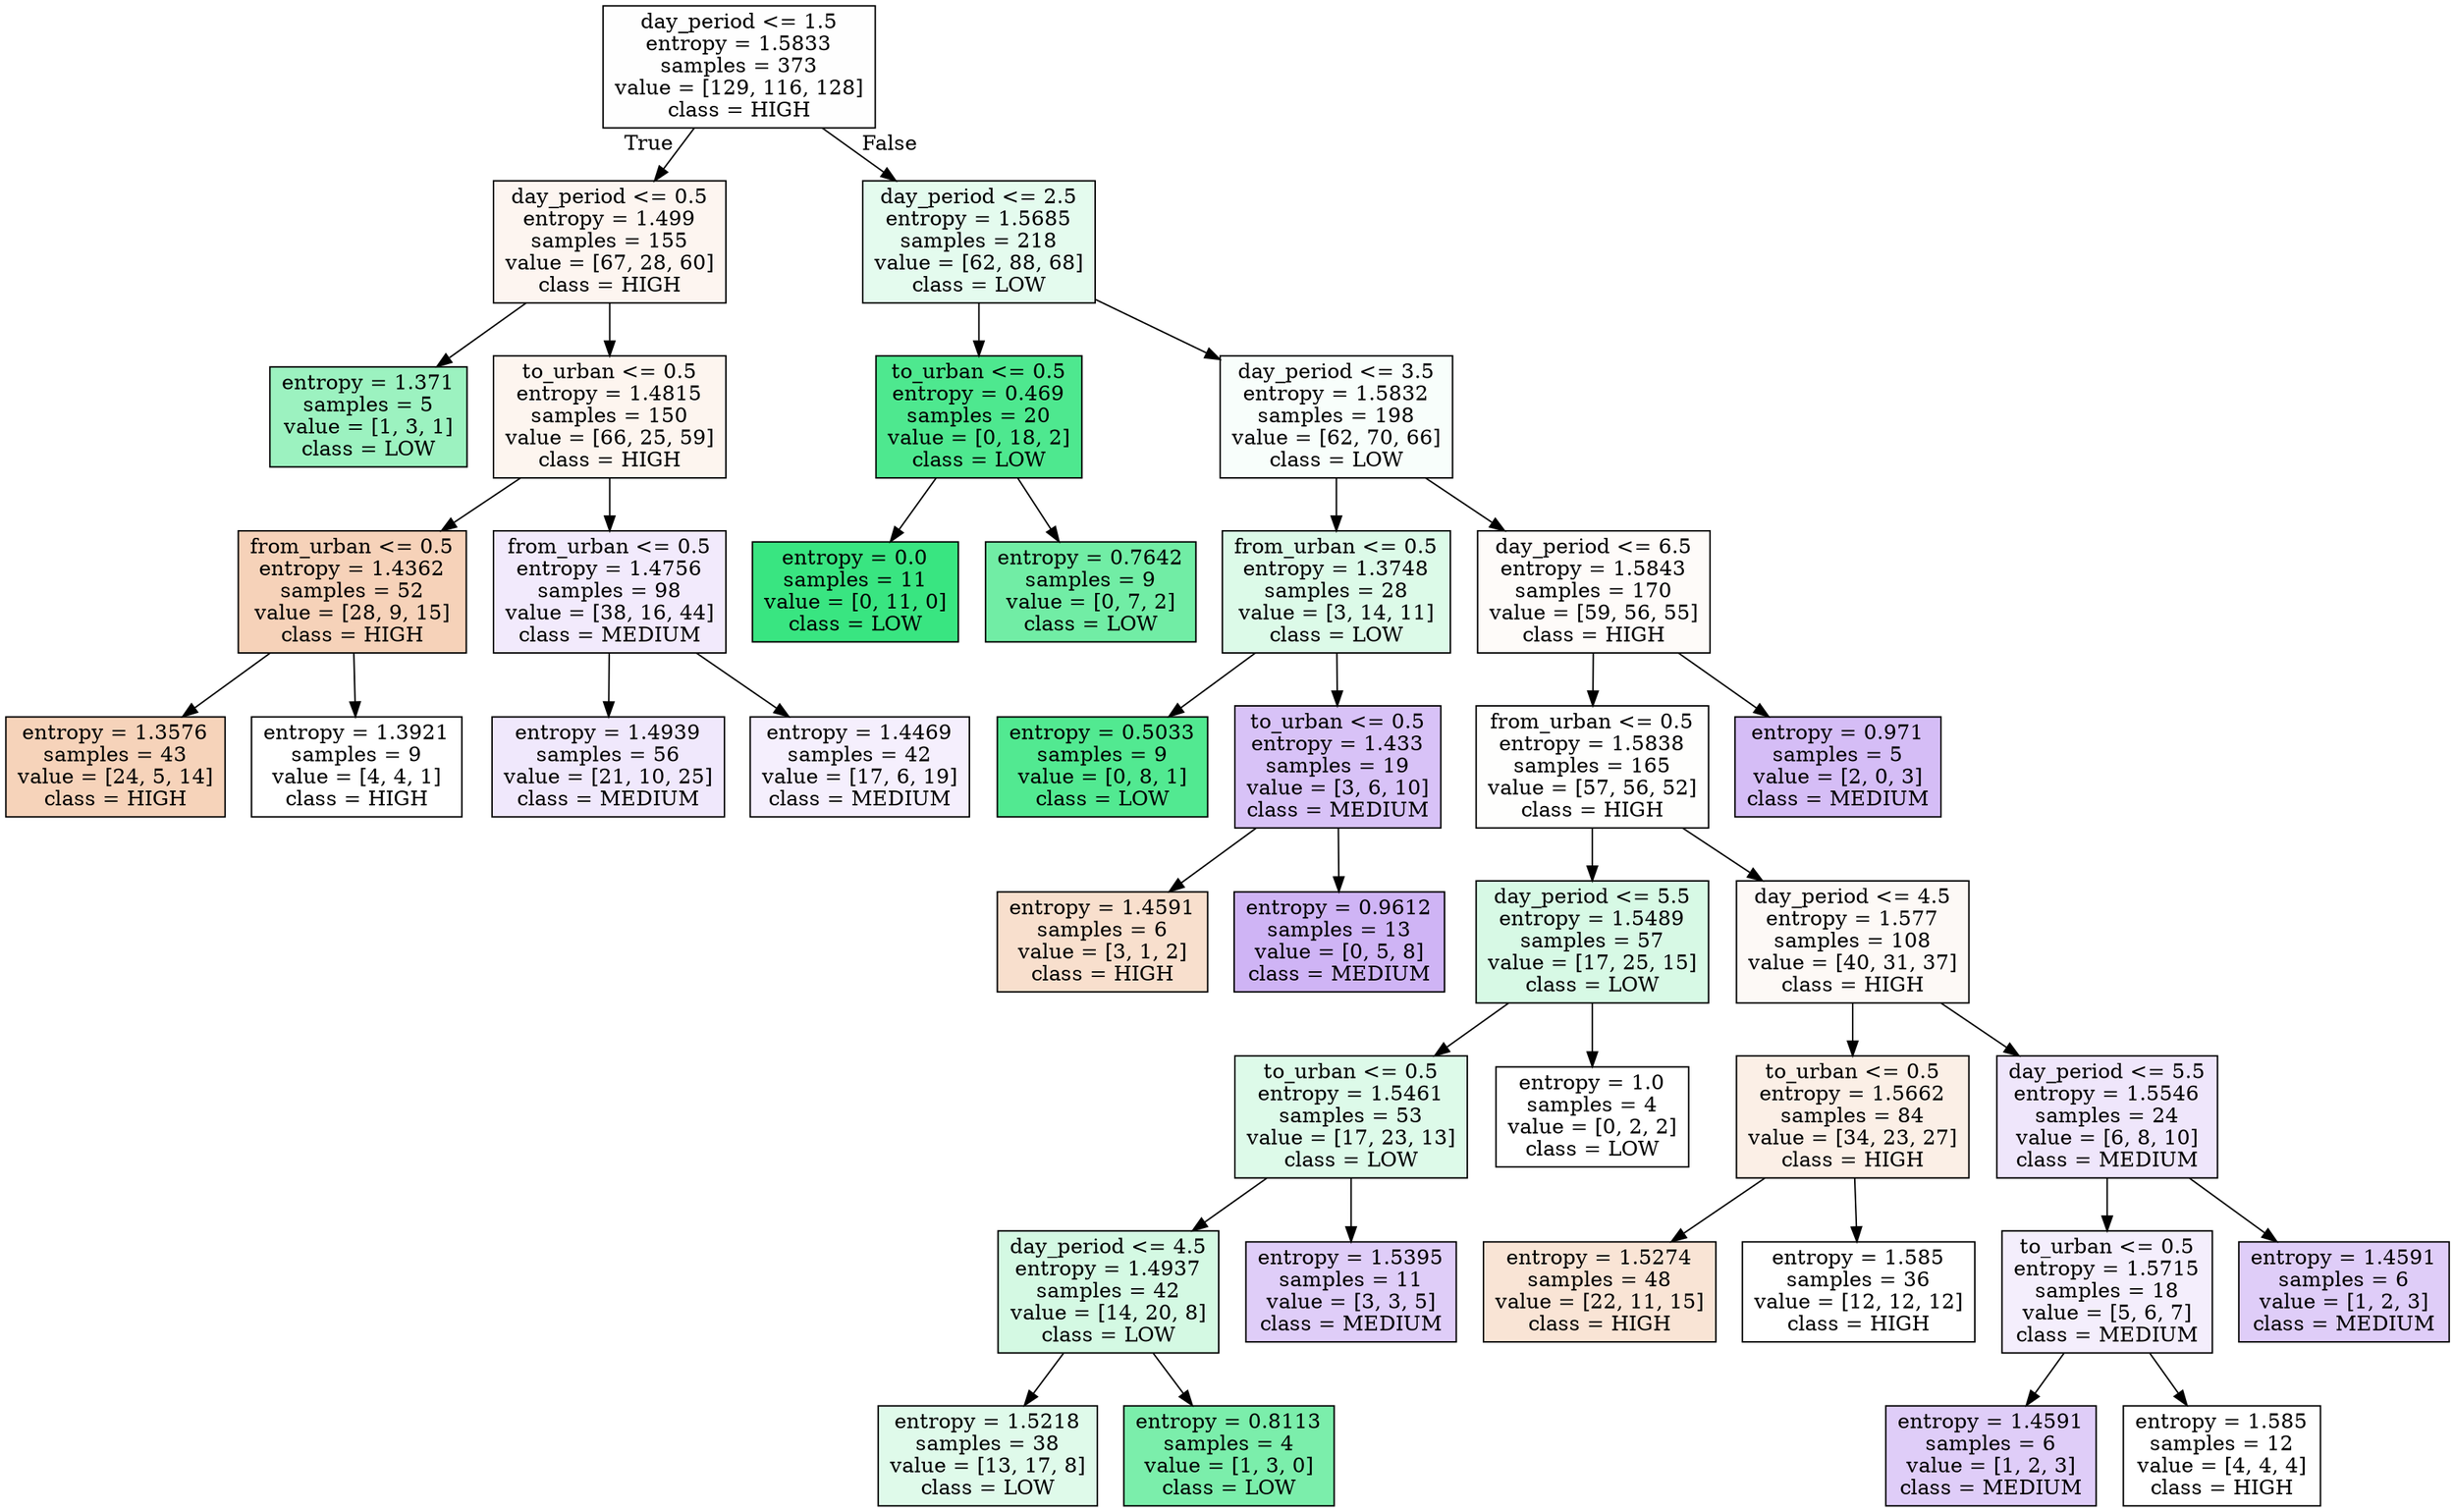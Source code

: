 digraph Tree {
node [shape=box, style="filled", color="black"] ;
0 [label="day_period <= 1.5\nentropy = 1.5833\nsamples = 373\nvalue = [129, 116, 128]\nclass = HIGH", fillcolor="#e5813901"] ;
1 [label="day_period <= 0.5\nentropy = 1.499\nsamples = 155\nvalue = [67, 28, 60]\nclass = HIGH", fillcolor="#e5813913"] ;
0 -> 1 [labeldistance=2.5, labelangle=45, headlabel="True"] ;
2 [label="entropy = 1.371\nsamples = 5\nvalue = [1, 3, 1]\nclass = LOW", fillcolor="#39e5817f"] ;
1 -> 2 ;
3 [label="to_urban <= 0.5\nentropy = 1.4815\nsamples = 150\nvalue = [66, 25, 59]\nclass = HIGH", fillcolor="#e5813914"] ;
1 -> 3 ;
4 [label="from_urban <= 0.5\nentropy = 1.4362\nsamples = 52\nvalue = [28, 9, 15]\nclass = HIGH", fillcolor="#e581395a"] ;
3 -> 4 ;
5 [label="entropy = 1.3576\nsamples = 43\nvalue = [24, 5, 14]\nclass = HIGH", fillcolor="#e5813958"] ;
4 -> 5 ;
6 [label="entropy = 1.3921\nsamples = 9\nvalue = [4, 4, 1]\nclass = HIGH", fillcolor="#e5813900"] ;
4 -> 6 ;
7 [label="from_urban <= 0.5\nentropy = 1.4756\nsamples = 98\nvalue = [38, 16, 44]\nclass = MEDIUM", fillcolor="#8139e51a"] ;
3 -> 7 ;
8 [label="entropy = 1.4939\nsamples = 56\nvalue = [21, 10, 25]\nclass = MEDIUM", fillcolor="#8139e51d"] ;
7 -> 8 ;
9 [label="entropy = 1.4469\nsamples = 42\nvalue = [17, 6, 19]\nclass = MEDIUM", fillcolor="#8139e514"] ;
7 -> 9 ;
10 [label="day_period <= 2.5\nentropy = 1.5685\nsamples = 218\nvalue = [62, 88, 68]\nclass = LOW", fillcolor="#39e58122"] ;
0 -> 10 [labeldistance=2.5, labelangle=-45, headlabel="False"] ;
11 [label="to_urban <= 0.5\nentropy = 0.469\nsamples = 20\nvalue = [0, 18, 2]\nclass = LOW", fillcolor="#39e581e3"] ;
10 -> 11 ;
12 [label="entropy = 0.0\nsamples = 11\nvalue = [0, 11, 0]\nclass = LOW", fillcolor="#39e581ff"] ;
11 -> 12 ;
13 [label="entropy = 0.7642\nsamples = 9\nvalue = [0, 7, 2]\nclass = LOW", fillcolor="#39e581b6"] ;
11 -> 13 ;
14 [label="day_period <= 3.5\nentropy = 1.5832\nsamples = 198\nvalue = [62, 70, 66]\nclass = LOW", fillcolor="#39e58108"] ;
10 -> 14 ;
15 [label="from_urban <= 0.5\nentropy = 1.3748\nsamples = 28\nvalue = [3, 14, 11]\nclass = LOW", fillcolor="#39e5812d"] ;
14 -> 15 ;
16 [label="entropy = 0.5033\nsamples = 9\nvalue = [0, 8, 1]\nclass = LOW", fillcolor="#39e581df"] ;
15 -> 16 ;
17 [label="to_urban <= 0.5\nentropy = 1.433\nsamples = 19\nvalue = [3, 6, 10]\nclass = MEDIUM", fillcolor="#8139e54e"] ;
15 -> 17 ;
18 [label="entropy = 1.4591\nsamples = 6\nvalue = [3, 1, 2]\nclass = HIGH", fillcolor="#e5813940"] ;
17 -> 18 ;
19 [label="entropy = 0.9612\nsamples = 13\nvalue = [0, 5, 8]\nclass = MEDIUM", fillcolor="#8139e560"] ;
17 -> 19 ;
20 [label="day_period <= 6.5\nentropy = 1.5843\nsamples = 170\nvalue = [59, 56, 55]\nclass = HIGH", fillcolor="#e5813907"] ;
14 -> 20 ;
21 [label="from_urban <= 0.5\nentropy = 1.5838\nsamples = 165\nvalue = [57, 56, 52]\nclass = HIGH", fillcolor="#e5813902"] ;
20 -> 21 ;
22 [label="day_period <= 5.5\nentropy = 1.5489\nsamples = 57\nvalue = [17, 25, 15]\nclass = LOW", fillcolor="#39e58133"] ;
21 -> 22 ;
23 [label="to_urban <= 0.5\nentropy = 1.5461\nsamples = 53\nvalue = [17, 23, 13]\nclass = LOW", fillcolor="#39e5812b"] ;
22 -> 23 ;
24 [label="day_period <= 4.5\nentropy = 1.4937\nsamples = 42\nvalue = [14, 20, 8]\nclass = LOW", fillcolor="#39e58137"] ;
23 -> 24 ;
25 [label="entropy = 1.5218\nsamples = 38\nvalue = [13, 17, 8]\nclass = LOW", fillcolor="#39e58129"] ;
24 -> 25 ;
26 [label="entropy = 0.8113\nsamples = 4\nvalue = [1, 3, 0]\nclass = LOW", fillcolor="#39e581aa"] ;
24 -> 26 ;
27 [label="entropy = 1.5395\nsamples = 11\nvalue = [3, 3, 5]\nclass = MEDIUM", fillcolor="#8139e540"] ;
23 -> 27 ;
28 [label="entropy = 1.0\nsamples = 4\nvalue = [0, 2, 2]\nclass = LOW", fillcolor="#39e58100"] ;
22 -> 28 ;
29 [label="day_period <= 4.5\nentropy = 1.577\nsamples = 108\nvalue = [40, 31, 37]\nclass = HIGH", fillcolor="#e581390b"] ;
21 -> 29 ;
30 [label="to_urban <= 0.5\nentropy = 1.5662\nsamples = 84\nvalue = [34, 23, 27]\nclass = HIGH", fillcolor="#e581391f"] ;
29 -> 30 ;
31 [label="entropy = 1.5274\nsamples = 48\nvalue = [22, 11, 15]\nclass = HIGH", fillcolor="#e5813936"] ;
30 -> 31 ;
32 [label="entropy = 1.585\nsamples = 36\nvalue = [12, 12, 12]\nclass = HIGH", fillcolor="#e5813900"] ;
30 -> 32 ;
33 [label="day_period <= 5.5\nentropy = 1.5546\nsamples = 24\nvalue = [6, 8, 10]\nclass = MEDIUM", fillcolor="#8139e520"] ;
29 -> 33 ;
34 [label="to_urban <= 0.5\nentropy = 1.5715\nsamples = 18\nvalue = [5, 6, 7]\nclass = MEDIUM", fillcolor="#8139e515"] ;
33 -> 34 ;
35 [label="entropy = 1.4591\nsamples = 6\nvalue = [1, 2, 3]\nclass = MEDIUM", fillcolor="#8139e540"] ;
34 -> 35 ;
36 [label="entropy = 1.585\nsamples = 12\nvalue = [4, 4, 4]\nclass = HIGH", fillcolor="#e5813900"] ;
34 -> 36 ;
37 [label="entropy = 1.4591\nsamples = 6\nvalue = [1, 2, 3]\nclass = MEDIUM", fillcolor="#8139e540"] ;
33 -> 37 ;
38 [label="entropy = 0.971\nsamples = 5\nvalue = [2, 0, 3]\nclass = MEDIUM", fillcolor="#8139e555"] ;
20 -> 38 ;
}
